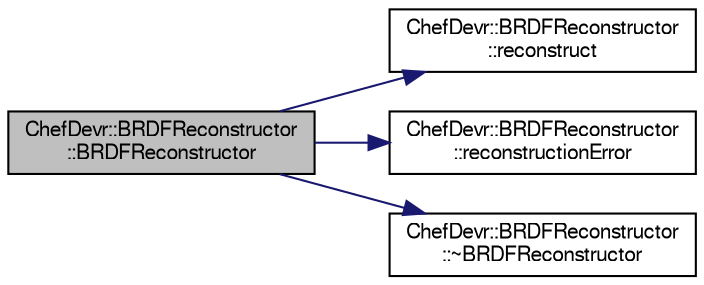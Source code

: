 digraph "ChefDevr::BRDFReconstructor::BRDFReconstructor"
{
  edge [fontname="FreeSans",fontsize="10",labelfontname="FreeSans",labelfontsize="10"];
  node [fontname="FreeSans",fontsize="10",shape=record];
  rankdir="LR";
  Node1 [label="ChefDevr::BRDFReconstructor\l::BRDFReconstructor",height=0.2,width=0.4,color="black", fillcolor="grey75", style="filled", fontcolor="black"];
  Node1 -> Node2 [color="midnightblue",fontsize="10",style="solid",fontname="FreeSans"];
  Node2 [label="ChefDevr::BRDFReconstructor\l::reconstruct",height=0.2,width=0.4,color="black", fillcolor="white", style="filled",URL="$class_chef_devr_1_1_b_r_d_f_reconstructor.html#a8c6bcb0298612943dd7e24544c808147",tooltip="Reconstructs a BRDF for latent space coordinates. "];
  Node1 -> Node3 [color="midnightblue",fontsize="10",style="solid",fontname="FreeSans"];
  Node3 [label="ChefDevr::BRDFReconstructor\l::reconstructionError",height=0.2,width=0.4,color="black", fillcolor="white", style="filled",URL="$class_chef_devr_1_1_b_r_d_f_reconstructor.html#a48fee4234805fdf4f07e91c1bbc35305"];
  Node1 -> Node4 [color="midnightblue",fontsize="10",style="solid",fontname="FreeSans"];
  Node4 [label="ChefDevr::BRDFReconstructor\l::~BRDFReconstructor",height=0.2,width=0.4,color="black", fillcolor="white", style="filled",URL="$class_chef_devr_1_1_b_r_d_f_reconstructor.html#a06673efe057199a4a750d1f3dfe642de"];
}
